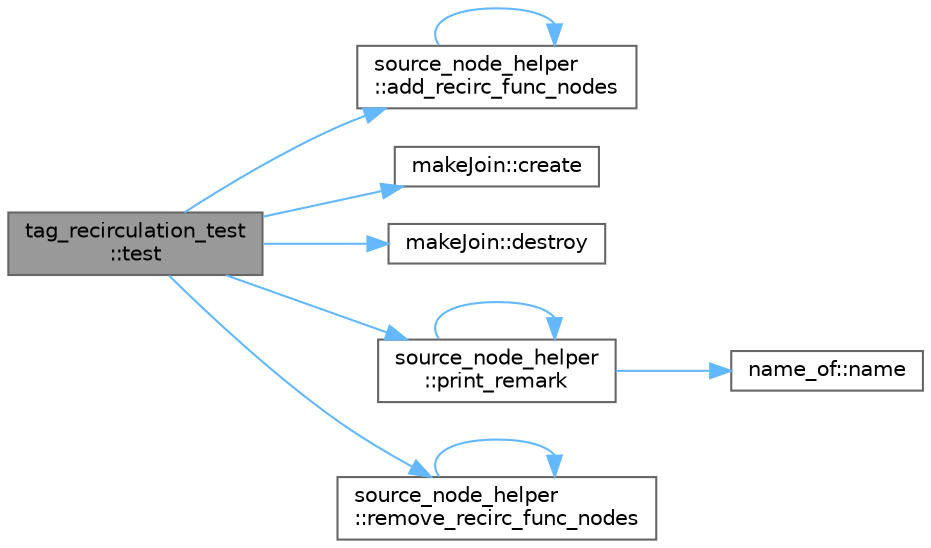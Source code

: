 digraph "tag_recirculation_test::test"
{
 // LATEX_PDF_SIZE
  bgcolor="transparent";
  edge [fontname=Helvetica,fontsize=10,labelfontname=Helvetica,labelfontsize=10];
  node [fontname=Helvetica,fontsize=10,shape=box,height=0.2,width=0.4];
  rankdir="LR";
  Node1 [id="Node000001",label="tag_recirculation_test\l::test",height=0.2,width=0.4,color="gray40", fillcolor="grey60", style="filled", fontcolor="black",tooltip=" "];
  Node1 -> Node2 [id="edge1_Node000001_Node000002",color="steelblue1",style="solid",tooltip=" "];
  Node2 [id="Node000002",label="source_node_helper\l::add_recirc_func_nodes",height=0.2,width=0.4,color="grey40", fillcolor="white", style="filled",URL="$classsource__node__helper.html#ab4cd8f45b300296f99590d26873ae4f9",tooltip=" "];
  Node2 -> Node2 [id="edge2_Node000002_Node000002",color="steelblue1",style="solid",tooltip=" "];
  Node1 -> Node3 [id="edge3_Node000001_Node000003",color="steelblue1",style="solid",tooltip=" "];
  Node3 [id="Node000003",label="makeJoin::create",height=0.2,width=0.4,color="grey40", fillcolor="white", style="filled",URL="$classmake_join.html#ab249a8dad65b66a29768244c37cd1a90",tooltip=" "];
  Node1 -> Node4 [id="edge4_Node000001_Node000004",color="steelblue1",style="solid",tooltip=" "];
  Node4 [id="Node000004",label="makeJoin::destroy",height=0.2,width=0.4,color="grey40", fillcolor="white", style="filled",URL="$classmake_join.html#ab52c342adad1dd486fb9d31d7fb67331",tooltip=" "];
  Node1 -> Node5 [id="edge5_Node000001_Node000005",color="steelblue1",style="solid",tooltip=" "];
  Node5 [id="Node000005",label="source_node_helper\l::print_remark",height=0.2,width=0.4,color="grey40", fillcolor="white", style="filled",URL="$classsource__node__helper.html#acd485a15168012021c5f1eae898773dd",tooltip=" "];
  Node5 -> Node6 [id="edge6_Node000005_Node000006",color="steelblue1",style="solid",tooltip=" "];
  Node6 [id="Node000006",label="name_of::name",height=0.2,width=0.4,color="grey40", fillcolor="white", style="filled",URL="$classname__of.html#a494a732269a87c0d58dd9037f87629c9",tooltip=" "];
  Node5 -> Node5 [id="edge7_Node000005_Node000005",color="steelblue1",style="solid",tooltip=" "];
  Node1 -> Node7 [id="edge8_Node000001_Node000007",color="steelblue1",style="solid",tooltip=" "];
  Node7 [id="Node000007",label="source_node_helper\l::remove_recirc_func_nodes",height=0.2,width=0.4,color="grey40", fillcolor="white", style="filled",URL="$classsource__node__helper.html#a5c6c003aabd2d1ff5ee11eead8c68846",tooltip=" "];
  Node7 -> Node7 [id="edge9_Node000007_Node000007",color="steelblue1",style="solid",tooltip=" "];
}

